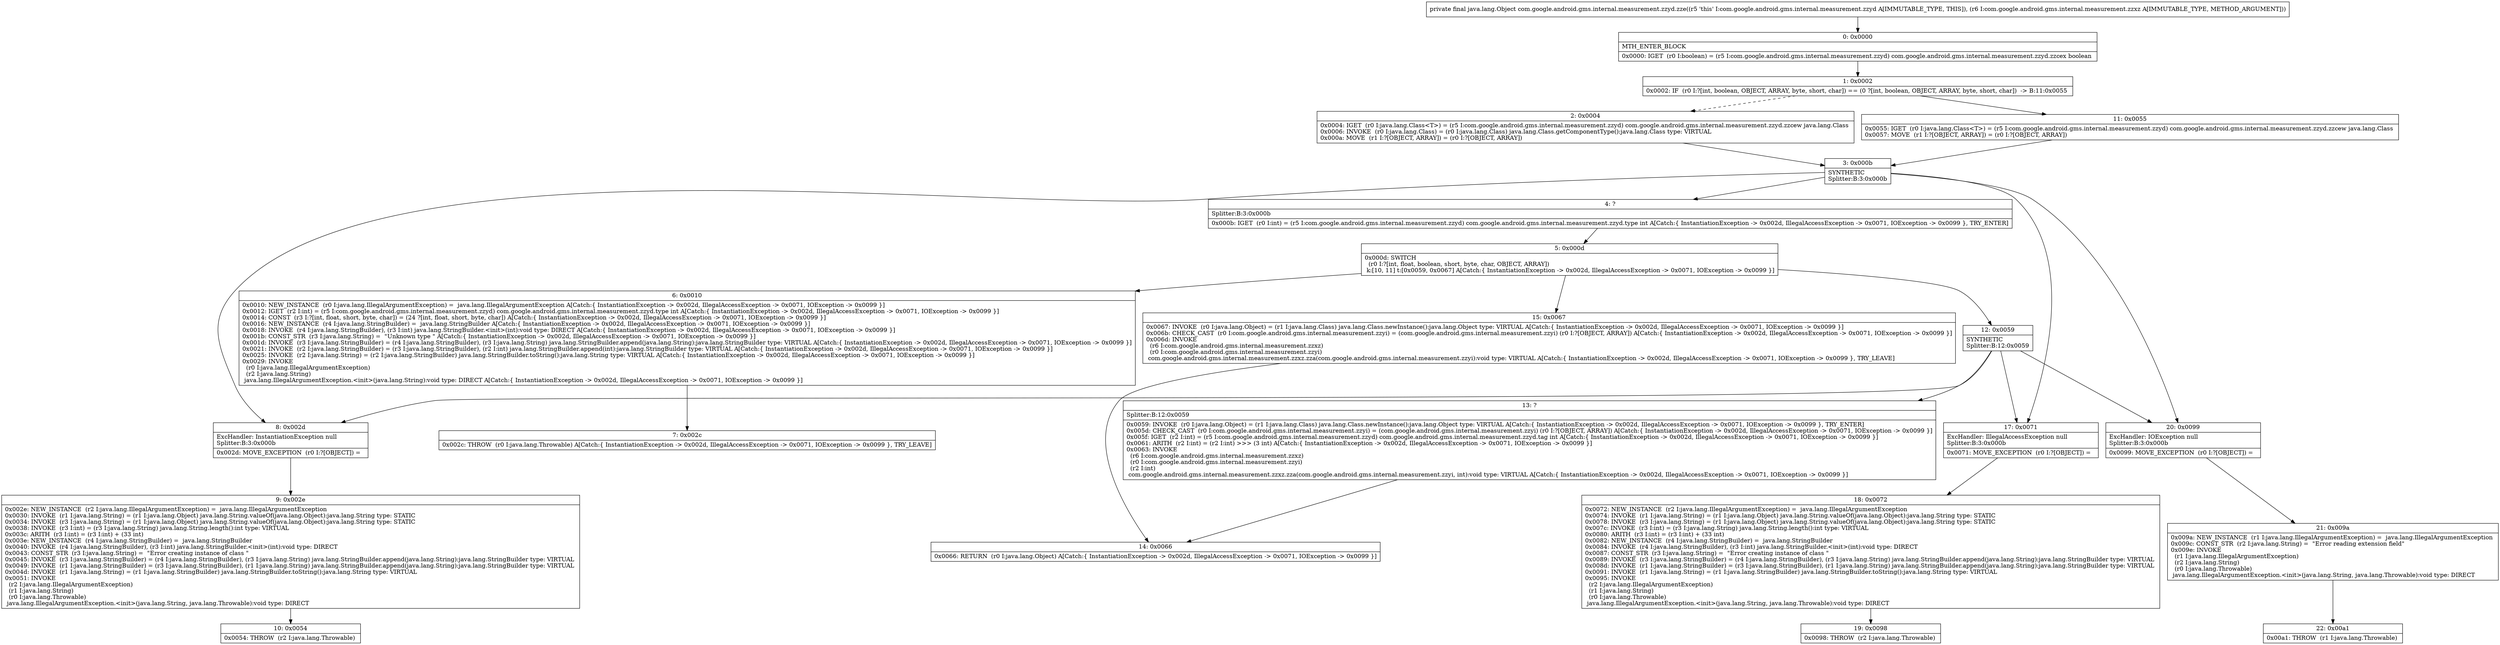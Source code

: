 digraph "CFG forcom.google.android.gms.internal.measurement.zzyd.zze(Lcom\/google\/android\/gms\/internal\/measurement\/zzxz;)Ljava\/lang\/Object;" {
Node_0 [shape=record,label="{0\:\ 0x0000|MTH_ENTER_BLOCK\l|0x0000: IGET  (r0 I:boolean) = (r5 I:com.google.android.gms.internal.measurement.zzyd) com.google.android.gms.internal.measurement.zzyd.zzcex boolean \l}"];
Node_1 [shape=record,label="{1\:\ 0x0002|0x0002: IF  (r0 I:?[int, boolean, OBJECT, ARRAY, byte, short, char]) == (0 ?[int, boolean, OBJECT, ARRAY, byte, short, char])  \-\> B:11:0x0055 \l}"];
Node_2 [shape=record,label="{2\:\ 0x0004|0x0004: IGET  (r0 I:java.lang.Class\<T\>) = (r5 I:com.google.android.gms.internal.measurement.zzyd) com.google.android.gms.internal.measurement.zzyd.zzcew java.lang.Class \l0x0006: INVOKE  (r0 I:java.lang.Class) = (r0 I:java.lang.Class) java.lang.Class.getComponentType():java.lang.Class type: VIRTUAL \l0x000a: MOVE  (r1 I:?[OBJECT, ARRAY]) = (r0 I:?[OBJECT, ARRAY]) \l}"];
Node_3 [shape=record,label="{3\:\ 0x000b|SYNTHETIC\lSplitter:B:3:0x000b\l}"];
Node_4 [shape=record,label="{4\:\ ?|Splitter:B:3:0x000b\l|0x000b: IGET  (r0 I:int) = (r5 I:com.google.android.gms.internal.measurement.zzyd) com.google.android.gms.internal.measurement.zzyd.type int A[Catch:\{ InstantiationException \-\> 0x002d, IllegalAccessException \-\> 0x0071, IOException \-\> 0x0099 \}, TRY_ENTER]\l}"];
Node_5 [shape=record,label="{5\:\ 0x000d|0x000d: SWITCH  \l  (r0 I:?[int, float, boolean, short, byte, char, OBJECT, ARRAY])\l k:[10, 11] t:[0x0059, 0x0067] A[Catch:\{ InstantiationException \-\> 0x002d, IllegalAccessException \-\> 0x0071, IOException \-\> 0x0099 \}]\l}"];
Node_6 [shape=record,label="{6\:\ 0x0010|0x0010: NEW_INSTANCE  (r0 I:java.lang.IllegalArgumentException) =  java.lang.IllegalArgumentException A[Catch:\{ InstantiationException \-\> 0x002d, IllegalAccessException \-\> 0x0071, IOException \-\> 0x0099 \}]\l0x0012: IGET  (r2 I:int) = (r5 I:com.google.android.gms.internal.measurement.zzyd) com.google.android.gms.internal.measurement.zzyd.type int A[Catch:\{ InstantiationException \-\> 0x002d, IllegalAccessException \-\> 0x0071, IOException \-\> 0x0099 \}]\l0x0014: CONST  (r3 I:?[int, float, short, byte, char]) = (24 ?[int, float, short, byte, char]) A[Catch:\{ InstantiationException \-\> 0x002d, IllegalAccessException \-\> 0x0071, IOException \-\> 0x0099 \}]\l0x0016: NEW_INSTANCE  (r4 I:java.lang.StringBuilder) =  java.lang.StringBuilder A[Catch:\{ InstantiationException \-\> 0x002d, IllegalAccessException \-\> 0x0071, IOException \-\> 0x0099 \}]\l0x0018: INVOKE  (r4 I:java.lang.StringBuilder), (r3 I:int) java.lang.StringBuilder.\<init\>(int):void type: DIRECT A[Catch:\{ InstantiationException \-\> 0x002d, IllegalAccessException \-\> 0x0071, IOException \-\> 0x0099 \}]\l0x001b: CONST_STR  (r3 I:java.lang.String) =  \"Unknown type \" A[Catch:\{ InstantiationException \-\> 0x002d, IllegalAccessException \-\> 0x0071, IOException \-\> 0x0099 \}]\l0x001d: INVOKE  (r3 I:java.lang.StringBuilder) = (r4 I:java.lang.StringBuilder), (r3 I:java.lang.String) java.lang.StringBuilder.append(java.lang.String):java.lang.StringBuilder type: VIRTUAL A[Catch:\{ InstantiationException \-\> 0x002d, IllegalAccessException \-\> 0x0071, IOException \-\> 0x0099 \}]\l0x0021: INVOKE  (r2 I:java.lang.StringBuilder) = (r3 I:java.lang.StringBuilder), (r2 I:int) java.lang.StringBuilder.append(int):java.lang.StringBuilder type: VIRTUAL A[Catch:\{ InstantiationException \-\> 0x002d, IllegalAccessException \-\> 0x0071, IOException \-\> 0x0099 \}]\l0x0025: INVOKE  (r2 I:java.lang.String) = (r2 I:java.lang.StringBuilder) java.lang.StringBuilder.toString():java.lang.String type: VIRTUAL A[Catch:\{ InstantiationException \-\> 0x002d, IllegalAccessException \-\> 0x0071, IOException \-\> 0x0099 \}]\l0x0029: INVOKE  \l  (r0 I:java.lang.IllegalArgumentException)\l  (r2 I:java.lang.String)\l java.lang.IllegalArgumentException.\<init\>(java.lang.String):void type: DIRECT A[Catch:\{ InstantiationException \-\> 0x002d, IllegalAccessException \-\> 0x0071, IOException \-\> 0x0099 \}]\l}"];
Node_7 [shape=record,label="{7\:\ 0x002c|0x002c: THROW  (r0 I:java.lang.Throwable) A[Catch:\{ InstantiationException \-\> 0x002d, IllegalAccessException \-\> 0x0071, IOException \-\> 0x0099 \}, TRY_LEAVE]\l}"];
Node_8 [shape=record,label="{8\:\ 0x002d|ExcHandler: InstantiationException null\lSplitter:B:3:0x000b\l|0x002d: MOVE_EXCEPTION  (r0 I:?[OBJECT]) =  \l}"];
Node_9 [shape=record,label="{9\:\ 0x002e|0x002e: NEW_INSTANCE  (r2 I:java.lang.IllegalArgumentException) =  java.lang.IllegalArgumentException \l0x0030: INVOKE  (r1 I:java.lang.String) = (r1 I:java.lang.Object) java.lang.String.valueOf(java.lang.Object):java.lang.String type: STATIC \l0x0034: INVOKE  (r3 I:java.lang.String) = (r1 I:java.lang.Object) java.lang.String.valueOf(java.lang.Object):java.lang.String type: STATIC \l0x0038: INVOKE  (r3 I:int) = (r3 I:java.lang.String) java.lang.String.length():int type: VIRTUAL \l0x003c: ARITH  (r3 I:int) = (r3 I:int) + (33 int) \l0x003e: NEW_INSTANCE  (r4 I:java.lang.StringBuilder) =  java.lang.StringBuilder \l0x0040: INVOKE  (r4 I:java.lang.StringBuilder), (r3 I:int) java.lang.StringBuilder.\<init\>(int):void type: DIRECT \l0x0043: CONST_STR  (r3 I:java.lang.String) =  \"Error creating instance of class \" \l0x0045: INVOKE  (r3 I:java.lang.StringBuilder) = (r4 I:java.lang.StringBuilder), (r3 I:java.lang.String) java.lang.StringBuilder.append(java.lang.String):java.lang.StringBuilder type: VIRTUAL \l0x0049: INVOKE  (r1 I:java.lang.StringBuilder) = (r3 I:java.lang.StringBuilder), (r1 I:java.lang.String) java.lang.StringBuilder.append(java.lang.String):java.lang.StringBuilder type: VIRTUAL \l0x004d: INVOKE  (r1 I:java.lang.String) = (r1 I:java.lang.StringBuilder) java.lang.StringBuilder.toString():java.lang.String type: VIRTUAL \l0x0051: INVOKE  \l  (r2 I:java.lang.IllegalArgumentException)\l  (r1 I:java.lang.String)\l  (r0 I:java.lang.Throwable)\l java.lang.IllegalArgumentException.\<init\>(java.lang.String, java.lang.Throwable):void type: DIRECT \l}"];
Node_10 [shape=record,label="{10\:\ 0x0054|0x0054: THROW  (r2 I:java.lang.Throwable) \l}"];
Node_11 [shape=record,label="{11\:\ 0x0055|0x0055: IGET  (r0 I:java.lang.Class\<T\>) = (r5 I:com.google.android.gms.internal.measurement.zzyd) com.google.android.gms.internal.measurement.zzyd.zzcew java.lang.Class \l0x0057: MOVE  (r1 I:?[OBJECT, ARRAY]) = (r0 I:?[OBJECT, ARRAY]) \l}"];
Node_12 [shape=record,label="{12\:\ 0x0059|SYNTHETIC\lSplitter:B:12:0x0059\l}"];
Node_13 [shape=record,label="{13\:\ ?|Splitter:B:12:0x0059\l|0x0059: INVOKE  (r0 I:java.lang.Object) = (r1 I:java.lang.Class) java.lang.Class.newInstance():java.lang.Object type: VIRTUAL A[Catch:\{ InstantiationException \-\> 0x002d, IllegalAccessException \-\> 0x0071, IOException \-\> 0x0099 \}, TRY_ENTER]\l0x005d: CHECK_CAST  (r0 I:com.google.android.gms.internal.measurement.zzyi) = (com.google.android.gms.internal.measurement.zzyi) (r0 I:?[OBJECT, ARRAY]) A[Catch:\{ InstantiationException \-\> 0x002d, IllegalAccessException \-\> 0x0071, IOException \-\> 0x0099 \}]\l0x005f: IGET  (r2 I:int) = (r5 I:com.google.android.gms.internal.measurement.zzyd) com.google.android.gms.internal.measurement.zzyd.tag int A[Catch:\{ InstantiationException \-\> 0x002d, IllegalAccessException \-\> 0x0071, IOException \-\> 0x0099 \}]\l0x0061: ARITH  (r2 I:int) = (r2 I:int) \>\>\> (3 int) A[Catch:\{ InstantiationException \-\> 0x002d, IllegalAccessException \-\> 0x0071, IOException \-\> 0x0099 \}]\l0x0063: INVOKE  \l  (r6 I:com.google.android.gms.internal.measurement.zzxz)\l  (r0 I:com.google.android.gms.internal.measurement.zzyi)\l  (r2 I:int)\l com.google.android.gms.internal.measurement.zzxz.zza(com.google.android.gms.internal.measurement.zzyi, int):void type: VIRTUAL A[Catch:\{ InstantiationException \-\> 0x002d, IllegalAccessException \-\> 0x0071, IOException \-\> 0x0099 \}]\l}"];
Node_14 [shape=record,label="{14\:\ 0x0066|0x0066: RETURN  (r0 I:java.lang.Object) A[Catch:\{ InstantiationException \-\> 0x002d, IllegalAccessException \-\> 0x0071, IOException \-\> 0x0099 \}]\l}"];
Node_15 [shape=record,label="{15\:\ 0x0067|0x0067: INVOKE  (r0 I:java.lang.Object) = (r1 I:java.lang.Class) java.lang.Class.newInstance():java.lang.Object type: VIRTUAL A[Catch:\{ InstantiationException \-\> 0x002d, IllegalAccessException \-\> 0x0071, IOException \-\> 0x0099 \}]\l0x006b: CHECK_CAST  (r0 I:com.google.android.gms.internal.measurement.zzyi) = (com.google.android.gms.internal.measurement.zzyi) (r0 I:?[OBJECT, ARRAY]) A[Catch:\{ InstantiationException \-\> 0x002d, IllegalAccessException \-\> 0x0071, IOException \-\> 0x0099 \}]\l0x006d: INVOKE  \l  (r6 I:com.google.android.gms.internal.measurement.zzxz)\l  (r0 I:com.google.android.gms.internal.measurement.zzyi)\l com.google.android.gms.internal.measurement.zzxz.zza(com.google.android.gms.internal.measurement.zzyi):void type: VIRTUAL A[Catch:\{ InstantiationException \-\> 0x002d, IllegalAccessException \-\> 0x0071, IOException \-\> 0x0099 \}, TRY_LEAVE]\l}"];
Node_17 [shape=record,label="{17\:\ 0x0071|ExcHandler: IllegalAccessException null\lSplitter:B:3:0x000b\l|0x0071: MOVE_EXCEPTION  (r0 I:?[OBJECT]) =  \l}"];
Node_18 [shape=record,label="{18\:\ 0x0072|0x0072: NEW_INSTANCE  (r2 I:java.lang.IllegalArgumentException) =  java.lang.IllegalArgumentException \l0x0074: INVOKE  (r1 I:java.lang.String) = (r1 I:java.lang.Object) java.lang.String.valueOf(java.lang.Object):java.lang.String type: STATIC \l0x0078: INVOKE  (r3 I:java.lang.String) = (r1 I:java.lang.Object) java.lang.String.valueOf(java.lang.Object):java.lang.String type: STATIC \l0x007c: INVOKE  (r3 I:int) = (r3 I:java.lang.String) java.lang.String.length():int type: VIRTUAL \l0x0080: ARITH  (r3 I:int) = (r3 I:int) + (33 int) \l0x0082: NEW_INSTANCE  (r4 I:java.lang.StringBuilder) =  java.lang.StringBuilder \l0x0084: INVOKE  (r4 I:java.lang.StringBuilder), (r3 I:int) java.lang.StringBuilder.\<init\>(int):void type: DIRECT \l0x0087: CONST_STR  (r3 I:java.lang.String) =  \"Error creating instance of class \" \l0x0089: INVOKE  (r3 I:java.lang.StringBuilder) = (r4 I:java.lang.StringBuilder), (r3 I:java.lang.String) java.lang.StringBuilder.append(java.lang.String):java.lang.StringBuilder type: VIRTUAL \l0x008d: INVOKE  (r1 I:java.lang.StringBuilder) = (r3 I:java.lang.StringBuilder), (r1 I:java.lang.String) java.lang.StringBuilder.append(java.lang.String):java.lang.StringBuilder type: VIRTUAL \l0x0091: INVOKE  (r1 I:java.lang.String) = (r1 I:java.lang.StringBuilder) java.lang.StringBuilder.toString():java.lang.String type: VIRTUAL \l0x0095: INVOKE  \l  (r2 I:java.lang.IllegalArgumentException)\l  (r1 I:java.lang.String)\l  (r0 I:java.lang.Throwable)\l java.lang.IllegalArgumentException.\<init\>(java.lang.String, java.lang.Throwable):void type: DIRECT \l}"];
Node_19 [shape=record,label="{19\:\ 0x0098|0x0098: THROW  (r2 I:java.lang.Throwable) \l}"];
Node_20 [shape=record,label="{20\:\ 0x0099|ExcHandler: IOException null\lSplitter:B:3:0x000b\l|0x0099: MOVE_EXCEPTION  (r0 I:?[OBJECT]) =  \l}"];
Node_21 [shape=record,label="{21\:\ 0x009a|0x009a: NEW_INSTANCE  (r1 I:java.lang.IllegalArgumentException) =  java.lang.IllegalArgumentException \l0x009c: CONST_STR  (r2 I:java.lang.String) =  \"Error reading extension field\" \l0x009e: INVOKE  \l  (r1 I:java.lang.IllegalArgumentException)\l  (r2 I:java.lang.String)\l  (r0 I:java.lang.Throwable)\l java.lang.IllegalArgumentException.\<init\>(java.lang.String, java.lang.Throwable):void type: DIRECT \l}"];
Node_22 [shape=record,label="{22\:\ 0x00a1|0x00a1: THROW  (r1 I:java.lang.Throwable) \l}"];
MethodNode[shape=record,label="{private final java.lang.Object com.google.android.gms.internal.measurement.zzyd.zze((r5 'this' I:com.google.android.gms.internal.measurement.zzyd A[IMMUTABLE_TYPE, THIS]), (r6 I:com.google.android.gms.internal.measurement.zzxz A[IMMUTABLE_TYPE, METHOD_ARGUMENT])) }"];
MethodNode -> Node_0;
Node_0 -> Node_1;
Node_1 -> Node_2[style=dashed];
Node_1 -> Node_11;
Node_2 -> Node_3;
Node_3 -> Node_4;
Node_3 -> Node_8;
Node_3 -> Node_17;
Node_3 -> Node_20;
Node_4 -> Node_5;
Node_5 -> Node_6;
Node_5 -> Node_12;
Node_5 -> Node_15;
Node_6 -> Node_7;
Node_8 -> Node_9;
Node_9 -> Node_10;
Node_11 -> Node_3;
Node_12 -> Node_13;
Node_12 -> Node_8;
Node_12 -> Node_17;
Node_12 -> Node_20;
Node_13 -> Node_14;
Node_15 -> Node_14;
Node_17 -> Node_18;
Node_18 -> Node_19;
Node_20 -> Node_21;
Node_21 -> Node_22;
}

